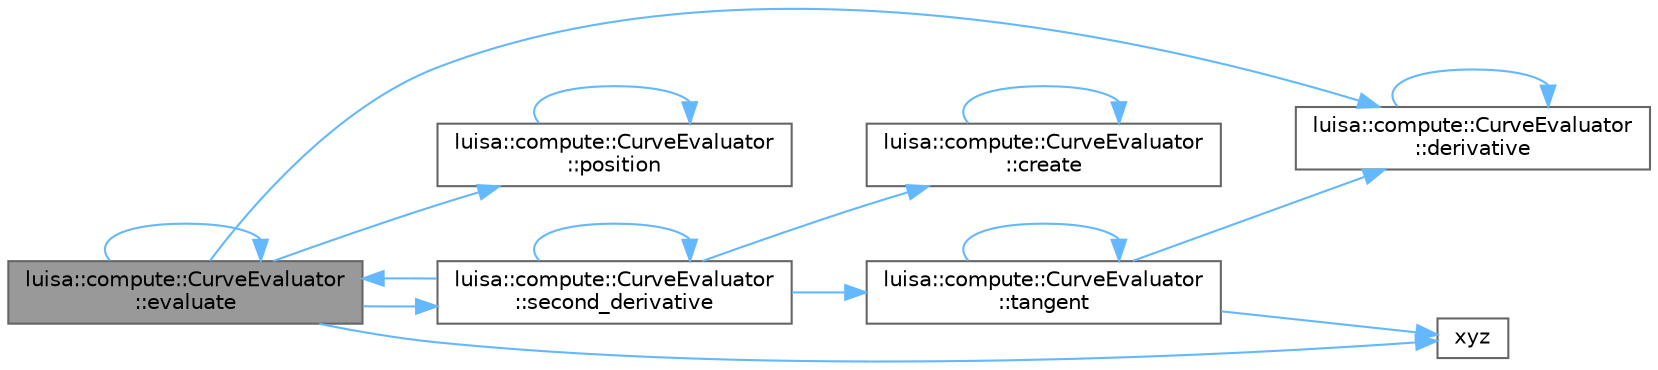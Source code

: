digraph "luisa::compute::CurveEvaluator::evaluate"
{
 // LATEX_PDF_SIZE
  bgcolor="transparent";
  edge [fontname=Helvetica,fontsize=10,labelfontname=Helvetica,labelfontsize=10];
  node [fontname=Helvetica,fontsize=10,shape=box,height=0.2,width=0.4];
  rankdir="LR";
  Node1 [id="Node000001",label="luisa::compute::CurveEvaluator\l::evaluate",height=0.2,width=0.4,color="gray40", fillcolor="grey60", style="filled", fontcolor="black",tooltip=" "];
  Node1 -> Node2 [id="edge1_Node000001_Node000002",color="steelblue1",style="solid",tooltip=" "];
  Node2 [id="Node000002",label="luisa::compute::CurveEvaluator\l::derivative",height=0.2,width=0.4,color="grey40", fillcolor="white", style="filled",URL="$classluisa_1_1compute_1_1_curve_evaluator.html#ad0c72989a05eca73f1fe615dbef6cdf7",tooltip=" "];
  Node2 -> Node2 [id="edge2_Node000002_Node000002",color="steelblue1",style="solid",tooltip=" "];
  Node1 -> Node1 [id="edge3_Node000001_Node000001",color="steelblue1",style="solid",tooltip=" "];
  Node1 -> Node3 [id="edge4_Node000001_Node000003",color="steelblue1",style="solid",tooltip=" "];
  Node3 [id="Node000003",label="luisa::compute::CurveEvaluator\l::position",height=0.2,width=0.4,color="grey40", fillcolor="white", style="filled",URL="$classluisa_1_1compute_1_1_curve_evaluator.html#ac77dcfe220902ed3c5209449f3d15048",tooltip=" "];
  Node3 -> Node3 [id="edge5_Node000003_Node000003",color="steelblue1",style="solid",tooltip=" "];
  Node1 -> Node4 [id="edge6_Node000001_Node000004",color="steelblue1",style="solid",tooltip=" "];
  Node4 [id="Node000004",label="luisa::compute::CurveEvaluator\l::second_derivative",height=0.2,width=0.4,color="grey40", fillcolor="white", style="filled",URL="$classluisa_1_1compute_1_1_curve_evaluator.html#a023937074d80de14e08db081ddfe4954",tooltip=" "];
  Node4 -> Node5 [id="edge7_Node000004_Node000005",color="steelblue1",style="solid",tooltip=" "];
  Node5 [id="Node000005",label="luisa::compute::CurveEvaluator\l::create",height=0.2,width=0.4,color="grey40", fillcolor="white", style="filled",URL="$classluisa_1_1compute_1_1_curve_evaluator.html#a25860efca118de2a20bb7bc7cc6db2f3",tooltip=" "];
  Node5 -> Node5 [id="edge8_Node000005_Node000005",color="steelblue1",style="solid",tooltip=" "];
  Node4 -> Node1 [id="edge9_Node000004_Node000001",color="steelblue1",style="solid",tooltip=" "];
  Node4 -> Node4 [id="edge10_Node000004_Node000004",color="steelblue1",style="solid",tooltip=" "];
  Node4 -> Node6 [id="edge11_Node000004_Node000006",color="steelblue1",style="solid",tooltip=" "];
  Node6 [id="Node000006",label="luisa::compute::CurveEvaluator\l::tangent",height=0.2,width=0.4,color="grey40", fillcolor="white", style="filled",URL="$classluisa_1_1compute_1_1_curve_evaluator.html#a981ae521a657be9ce417ccd210154598",tooltip=" "];
  Node6 -> Node2 [id="edge12_Node000006_Node000002",color="steelblue1",style="solid",tooltip=" "];
  Node6 -> Node6 [id="edge13_Node000006_Node000006",color="steelblue1",style="solid",tooltip=" "];
  Node6 -> Node7 [id="edge14_Node000006_Node000007",color="steelblue1",style="solid",tooltip=" "];
  Node7 [id="Node000007",label="xyz",height=0.2,width=0.4,color="grey40", fillcolor="white", style="filled",URL="$core_2swizzle__3_8inl_8h.html#a532bca282b681cd7c8582ee919b71ead",tooltip=" "];
  Node1 -> Node7 [id="edge15_Node000001_Node000007",color="steelblue1",style="solid",tooltip=" "];
}

